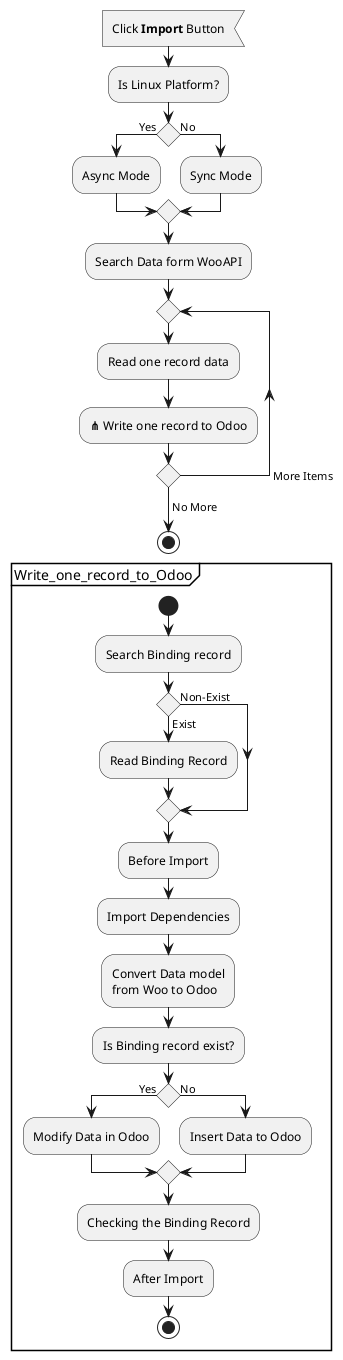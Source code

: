 @startuml
:Click **Import** Button<
:Is Linux Platform?;
if () then (Yes)
  :Async Mode;
else (No)
  :Sync Mode;
endif
:Search Data form WooAPI;
repeat
:Read one record data;
:**⋔** Write one record to Odoo;
repeat while -> More Items
->No More;
stop

partition Write_one_record_to_Odoo {
  start
  :Search Binding record;
  if () then (Exist)
    :Read Binding Record;
  else (Non-Exist)
  endif
  :Before Import;
  :Import Dependencies;
  :Convert Data model\nfrom Woo to Odoo;
  :Is Binding record exist?;
  if () then (Yes)
    :Modify Data in Odoo;
  else (No)
    :Insert Data to Odoo;
  endif
  :Checking the Binding Record;
  :After Import;
  stop
}
@enduml